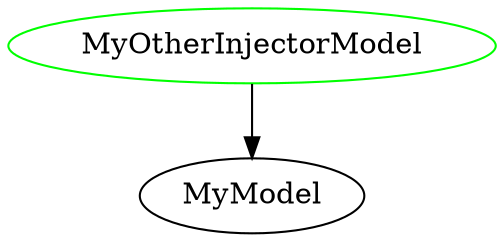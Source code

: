 digraph "MyOtherInjectorModel" {
  overlap = false
  splines = true
  injector [label="MyOtherInjectorModel",color=green];
  node1 [label="MyModel"];
  injector -> node1 [];
}
